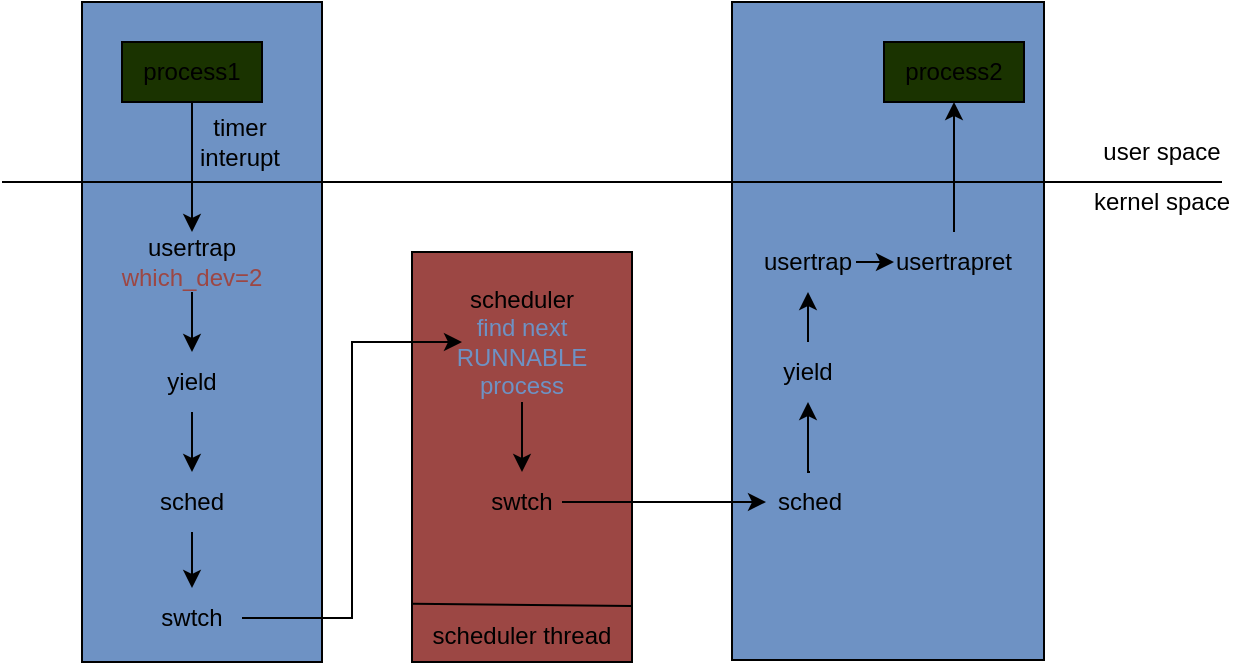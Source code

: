 <mxfile version="24.6.5" type="github">
  <diagram name="第 1 页" id="fF2ro_yxTsyJObpUNFjL">
    <mxGraphModel dx="1834" dy="1169" grid="1" gridSize="10" guides="1" tooltips="1" connect="1" arrows="1" fold="1" page="1" pageScale="1" pageWidth="827" pageHeight="1169" math="0" shadow="0">
      <root>
        <mxCell id="0" />
        <mxCell id="1" parent="0" />
        <mxCell id="3Gx0NJiXtEHQ5R0wjCnU-20" value="" style="rounded=0;whiteSpace=wrap;html=1;fillColor=#6E92C4;" vertex="1" parent="1">
          <mxGeometry x="385" y="30" width="156" height="329" as="geometry" />
        </mxCell>
        <mxCell id="3Gx0NJiXtEHQ5R0wjCnU-8" value="" style="rounded=0;whiteSpace=wrap;html=1;fillColor=#9C4744;" vertex="1" parent="1">
          <mxGeometry x="225" y="155" width="110" height="205" as="geometry" />
        </mxCell>
        <mxCell id="3Gx0NJiXtEHQ5R0wjCnU-9" value="" style="rounded=0;whiteSpace=wrap;html=1;fillColor=#6E92C4;" vertex="1" parent="1">
          <mxGeometry x="60" y="30" width="120" height="330" as="geometry" />
        </mxCell>
        <mxCell id="3Gx0NJiXtEHQ5R0wjCnU-21" style="edgeStyle=orthogonalEdgeStyle;rounded=0;orthogonalLoop=1;jettySize=auto;html=1;exitX=0.5;exitY=1;exitDx=0;exitDy=0;entryX=0.5;entryY=0;entryDx=0;entryDy=0;" edge="1" parent="1" source="3Gx0NJiXtEHQ5R0wjCnU-1" target="3Gx0NJiXtEHQ5R0wjCnU-4">
          <mxGeometry relative="1" as="geometry" />
        </mxCell>
        <mxCell id="3Gx0NJiXtEHQ5R0wjCnU-1" value="process1" style="rounded=0;whiteSpace=wrap;html=1;fillColor=#1A3300;" vertex="1" parent="1">
          <mxGeometry x="80" y="50" width="70" height="30" as="geometry" />
        </mxCell>
        <mxCell id="3Gx0NJiXtEHQ5R0wjCnU-2" value="" style="endArrow=none;html=1;rounded=0;" edge="1" parent="1">
          <mxGeometry width="50" height="50" relative="1" as="geometry">
            <mxPoint x="20" y="120" as="sourcePoint" />
            <mxPoint x="630" y="120" as="targetPoint" />
            <Array as="points">
              <mxPoint x="120" y="120" />
            </Array>
          </mxGeometry>
        </mxCell>
        <mxCell id="3Gx0NJiXtEHQ5R0wjCnU-24" style="edgeStyle=orthogonalEdgeStyle;rounded=0;orthogonalLoop=1;jettySize=auto;html=1;exitX=0.5;exitY=1;exitDx=0;exitDy=0;" edge="1" parent="1" source="3Gx0NJiXtEHQ5R0wjCnU-4" target="3Gx0NJiXtEHQ5R0wjCnU-5">
          <mxGeometry relative="1" as="geometry" />
        </mxCell>
        <mxCell id="3Gx0NJiXtEHQ5R0wjCnU-4" value="usertrap&lt;div&gt;&lt;font color=&quot;#9c4744&quot;&gt;which_dev=2&lt;/font&gt;&lt;/div&gt;" style="text;html=1;align=center;verticalAlign=middle;whiteSpace=wrap;rounded=0;" vertex="1" parent="1">
          <mxGeometry x="85" y="145" width="60" height="30" as="geometry" />
        </mxCell>
        <mxCell id="3Gx0NJiXtEHQ5R0wjCnU-25" style="edgeStyle=orthogonalEdgeStyle;rounded=0;orthogonalLoop=1;jettySize=auto;html=1;exitX=0.5;exitY=1;exitDx=0;exitDy=0;entryX=0.5;entryY=0;entryDx=0;entryDy=0;" edge="1" parent="1" source="3Gx0NJiXtEHQ5R0wjCnU-5" target="3Gx0NJiXtEHQ5R0wjCnU-6">
          <mxGeometry relative="1" as="geometry" />
        </mxCell>
        <mxCell id="3Gx0NJiXtEHQ5R0wjCnU-5" value="yield" style="text;html=1;align=center;verticalAlign=middle;whiteSpace=wrap;rounded=0;" vertex="1" parent="1">
          <mxGeometry x="85" y="205" width="60" height="30" as="geometry" />
        </mxCell>
        <mxCell id="3Gx0NJiXtEHQ5R0wjCnU-26" style="edgeStyle=orthogonalEdgeStyle;rounded=0;orthogonalLoop=1;jettySize=auto;html=1;exitX=0.5;exitY=1;exitDx=0;exitDy=0;entryX=0.5;entryY=0;entryDx=0;entryDy=0;" edge="1" parent="1" source="3Gx0NJiXtEHQ5R0wjCnU-6" target="3Gx0NJiXtEHQ5R0wjCnU-7">
          <mxGeometry relative="1" as="geometry" />
        </mxCell>
        <mxCell id="3Gx0NJiXtEHQ5R0wjCnU-6" value="sched" style="text;html=1;align=center;verticalAlign=middle;whiteSpace=wrap;rounded=0;" vertex="1" parent="1">
          <mxGeometry x="85" y="265" width="60" height="30" as="geometry" />
        </mxCell>
        <mxCell id="3Gx0NJiXtEHQ5R0wjCnU-27" style="edgeStyle=orthogonalEdgeStyle;rounded=0;orthogonalLoop=1;jettySize=auto;html=1;exitX=1;exitY=0.5;exitDx=0;exitDy=0;entryX=0;entryY=0.5;entryDx=0;entryDy=0;" edge="1" parent="1" source="3Gx0NJiXtEHQ5R0wjCnU-7" target="3Gx0NJiXtEHQ5R0wjCnU-11">
          <mxGeometry relative="1" as="geometry" />
        </mxCell>
        <mxCell id="3Gx0NJiXtEHQ5R0wjCnU-7" value="swtch" style="text;html=1;align=center;verticalAlign=middle;whiteSpace=wrap;rounded=0;" vertex="1" parent="1">
          <mxGeometry x="90" y="323" width="50" height="30" as="geometry" />
        </mxCell>
        <mxCell id="3Gx0NJiXtEHQ5R0wjCnU-10" value="scheduler thread" style="text;html=1;align=center;verticalAlign=middle;whiteSpace=wrap;rounded=0;" vertex="1" parent="1">
          <mxGeometry x="220" y="332" width="120" height="30" as="geometry" />
        </mxCell>
        <mxCell id="3Gx0NJiXtEHQ5R0wjCnU-28" style="edgeStyle=orthogonalEdgeStyle;rounded=0;orthogonalLoop=1;jettySize=auto;html=1;exitX=0.5;exitY=1;exitDx=0;exitDy=0;entryX=0.5;entryY=0;entryDx=0;entryDy=0;" edge="1" parent="1" source="3Gx0NJiXtEHQ5R0wjCnU-11" target="3Gx0NJiXtEHQ5R0wjCnU-13">
          <mxGeometry relative="1" as="geometry" />
        </mxCell>
        <mxCell id="3Gx0NJiXtEHQ5R0wjCnU-11" value="scheduler&lt;div&gt;&lt;font color=&quot;#6e92c4&quot;&gt;find next RUNNABLE process&lt;/font&gt;&lt;/div&gt;" style="text;html=1;align=center;verticalAlign=middle;whiteSpace=wrap;rounded=0;" vertex="1" parent="1">
          <mxGeometry x="250" y="170" width="60" height="60" as="geometry" />
        </mxCell>
        <mxCell id="3Gx0NJiXtEHQ5R0wjCnU-29" style="edgeStyle=orthogonalEdgeStyle;rounded=0;orthogonalLoop=1;jettySize=auto;html=1;exitX=1;exitY=0.5;exitDx=0;exitDy=0;" edge="1" parent="1" source="3Gx0NJiXtEHQ5R0wjCnU-13" target="3Gx0NJiXtEHQ5R0wjCnU-14">
          <mxGeometry relative="1" as="geometry" />
        </mxCell>
        <mxCell id="3Gx0NJiXtEHQ5R0wjCnU-13" value="swtch" style="text;html=1;align=center;verticalAlign=middle;whiteSpace=wrap;rounded=0;" vertex="1" parent="1">
          <mxGeometry x="260" y="265" width="40" height="30" as="geometry" />
        </mxCell>
        <mxCell id="3Gx0NJiXtEHQ5R0wjCnU-30" style="edgeStyle=orthogonalEdgeStyle;rounded=0;orthogonalLoop=1;jettySize=auto;html=1;exitX=0.5;exitY=0;exitDx=0;exitDy=0;entryX=0.5;entryY=1;entryDx=0;entryDy=0;" edge="1" parent="1" source="3Gx0NJiXtEHQ5R0wjCnU-14" target="3Gx0NJiXtEHQ5R0wjCnU-15">
          <mxGeometry relative="1" as="geometry" />
        </mxCell>
        <mxCell id="3Gx0NJiXtEHQ5R0wjCnU-14" value="sched" style="text;html=1;align=center;verticalAlign=middle;whiteSpace=wrap;rounded=0;" vertex="1" parent="1">
          <mxGeometry x="402" y="265" width="44" height="30" as="geometry" />
        </mxCell>
        <mxCell id="3Gx0NJiXtEHQ5R0wjCnU-31" style="edgeStyle=orthogonalEdgeStyle;rounded=0;orthogonalLoop=1;jettySize=auto;html=1;exitX=0.5;exitY=0;exitDx=0;exitDy=0;" edge="1" parent="1" source="3Gx0NJiXtEHQ5R0wjCnU-15" target="3Gx0NJiXtEHQ5R0wjCnU-16">
          <mxGeometry relative="1" as="geometry" />
        </mxCell>
        <mxCell id="3Gx0NJiXtEHQ5R0wjCnU-15" value="yield" style="text;html=1;align=center;verticalAlign=middle;whiteSpace=wrap;rounded=0;" vertex="1" parent="1">
          <mxGeometry x="393" y="200" width="60" height="30" as="geometry" />
        </mxCell>
        <mxCell id="3Gx0NJiXtEHQ5R0wjCnU-32" style="edgeStyle=orthogonalEdgeStyle;rounded=0;orthogonalLoop=1;jettySize=auto;html=1;exitX=1;exitY=0.5;exitDx=0;exitDy=0;entryX=0;entryY=0.5;entryDx=0;entryDy=0;" edge="1" parent="1" source="3Gx0NJiXtEHQ5R0wjCnU-16" target="3Gx0NJiXtEHQ5R0wjCnU-17">
          <mxGeometry relative="1" as="geometry" />
        </mxCell>
        <mxCell id="3Gx0NJiXtEHQ5R0wjCnU-16" value="usertrap" style="text;html=1;align=center;verticalAlign=middle;whiteSpace=wrap;rounded=0;" vertex="1" parent="1">
          <mxGeometry x="399" y="145" width="48" height="30" as="geometry" />
        </mxCell>
        <mxCell id="3Gx0NJiXtEHQ5R0wjCnU-33" style="edgeStyle=orthogonalEdgeStyle;rounded=0;orthogonalLoop=1;jettySize=auto;html=1;exitX=0.5;exitY=0;exitDx=0;exitDy=0;" edge="1" parent="1" source="3Gx0NJiXtEHQ5R0wjCnU-17" target="3Gx0NJiXtEHQ5R0wjCnU-19">
          <mxGeometry relative="1" as="geometry" />
        </mxCell>
        <mxCell id="3Gx0NJiXtEHQ5R0wjCnU-17" value="usertrapret" style="text;html=1;align=center;verticalAlign=middle;whiteSpace=wrap;rounded=0;" vertex="1" parent="1">
          <mxGeometry x="466" y="145" width="60" height="30" as="geometry" />
        </mxCell>
        <mxCell id="3Gx0NJiXtEHQ5R0wjCnU-19" value="process2" style="rounded=0;whiteSpace=wrap;html=1;fillColor=#1A3300;" vertex="1" parent="1">
          <mxGeometry x="461" y="50" width="70" height="30" as="geometry" />
        </mxCell>
        <mxCell id="3Gx0NJiXtEHQ5R0wjCnU-22" value="timer interupt" style="text;html=1;align=center;verticalAlign=middle;whiteSpace=wrap;rounded=0;" vertex="1" parent="1">
          <mxGeometry x="109" y="85" width="60" height="30" as="geometry" />
        </mxCell>
        <mxCell id="3Gx0NJiXtEHQ5R0wjCnU-37" value="" style="endArrow=none;html=1;rounded=0;exitX=0.002;exitY=0.858;exitDx=0;exitDy=0;exitPerimeter=0;" edge="1" parent="1" source="3Gx0NJiXtEHQ5R0wjCnU-8">
          <mxGeometry width="50" height="50" relative="1" as="geometry">
            <mxPoint x="225.88" y="330.89" as="sourcePoint" />
            <mxPoint x="335" y="332" as="targetPoint" />
          </mxGeometry>
        </mxCell>
        <mxCell id="3Gx0NJiXtEHQ5R0wjCnU-40" value="user space" style="text;html=1;align=center;verticalAlign=middle;whiteSpace=wrap;rounded=0;" vertex="1" parent="1">
          <mxGeometry x="560" y="95" width="80" height="20" as="geometry" />
        </mxCell>
        <mxCell id="3Gx0NJiXtEHQ5R0wjCnU-41" value="kernel space" style="text;html=1;align=center;verticalAlign=middle;whiteSpace=wrap;rounded=0;" vertex="1" parent="1">
          <mxGeometry x="560" y="120" width="80" height="20" as="geometry" />
        </mxCell>
      </root>
    </mxGraphModel>
  </diagram>
</mxfile>
